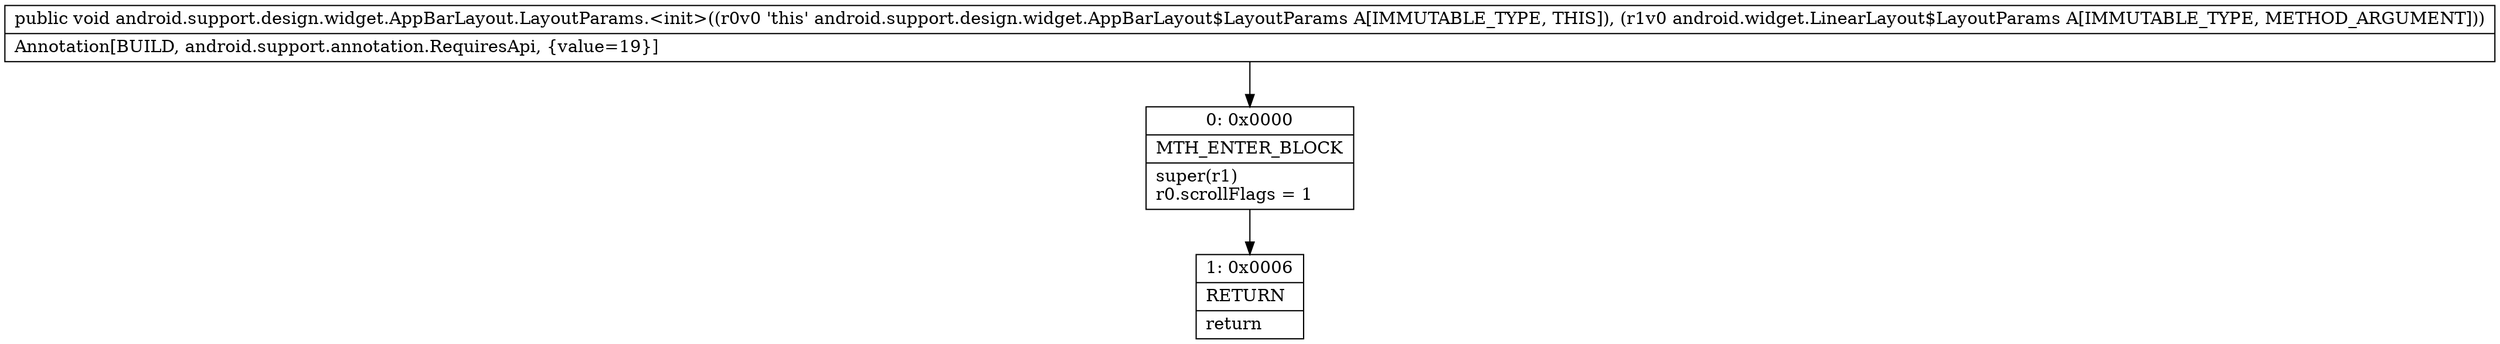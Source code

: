 digraph "CFG forandroid.support.design.widget.AppBarLayout.LayoutParams.\<init\>(Landroid\/widget\/LinearLayout$LayoutParams;)V" {
Node_0 [shape=record,label="{0\:\ 0x0000|MTH_ENTER_BLOCK\l|super(r1)\lr0.scrollFlags = 1\l}"];
Node_1 [shape=record,label="{1\:\ 0x0006|RETURN\l|return\l}"];
MethodNode[shape=record,label="{public void android.support.design.widget.AppBarLayout.LayoutParams.\<init\>((r0v0 'this' android.support.design.widget.AppBarLayout$LayoutParams A[IMMUTABLE_TYPE, THIS]), (r1v0 android.widget.LinearLayout$LayoutParams A[IMMUTABLE_TYPE, METHOD_ARGUMENT]))  | Annotation[BUILD, android.support.annotation.RequiresApi, \{value=19\}]\l}"];
MethodNode -> Node_0;
Node_0 -> Node_1;
}

